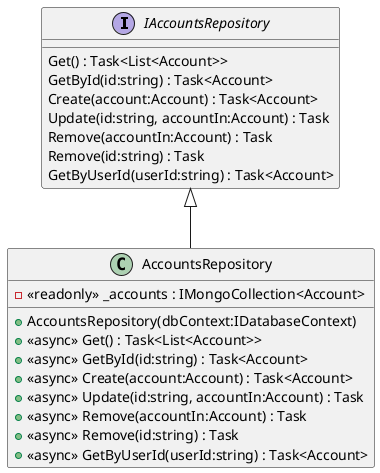 @startuml
interface IAccountsRepository {
    Get() : Task<List<Account>>
    GetById(id:string) : Task<Account>
    Create(account:Account) : Task<Account>
    Update(id:string, accountIn:Account) : Task
    Remove(accountIn:Account) : Task
    Remove(id:string) : Task
    GetByUserId(userId:string) : Task<Account>
}
class AccountsRepository {
    - <<readonly>> _accounts : IMongoCollection<Account>
    + AccountsRepository(dbContext:IDatabaseContext)
    + <<async>> Get() : Task<List<Account>>
    + <<async>> GetById(id:string) : Task<Account>
    + <<async>> Create(account:Account) : Task<Account>
    + <<async>> Update(id:string, accountIn:Account) : Task
    + <<async>> Remove(accountIn:Account) : Task
    + <<async>> Remove(id:string) : Task
    + <<async>> GetByUserId(userId:string) : Task<Account>
}
IAccountsRepository <|-- AccountsRepository
@enduml
